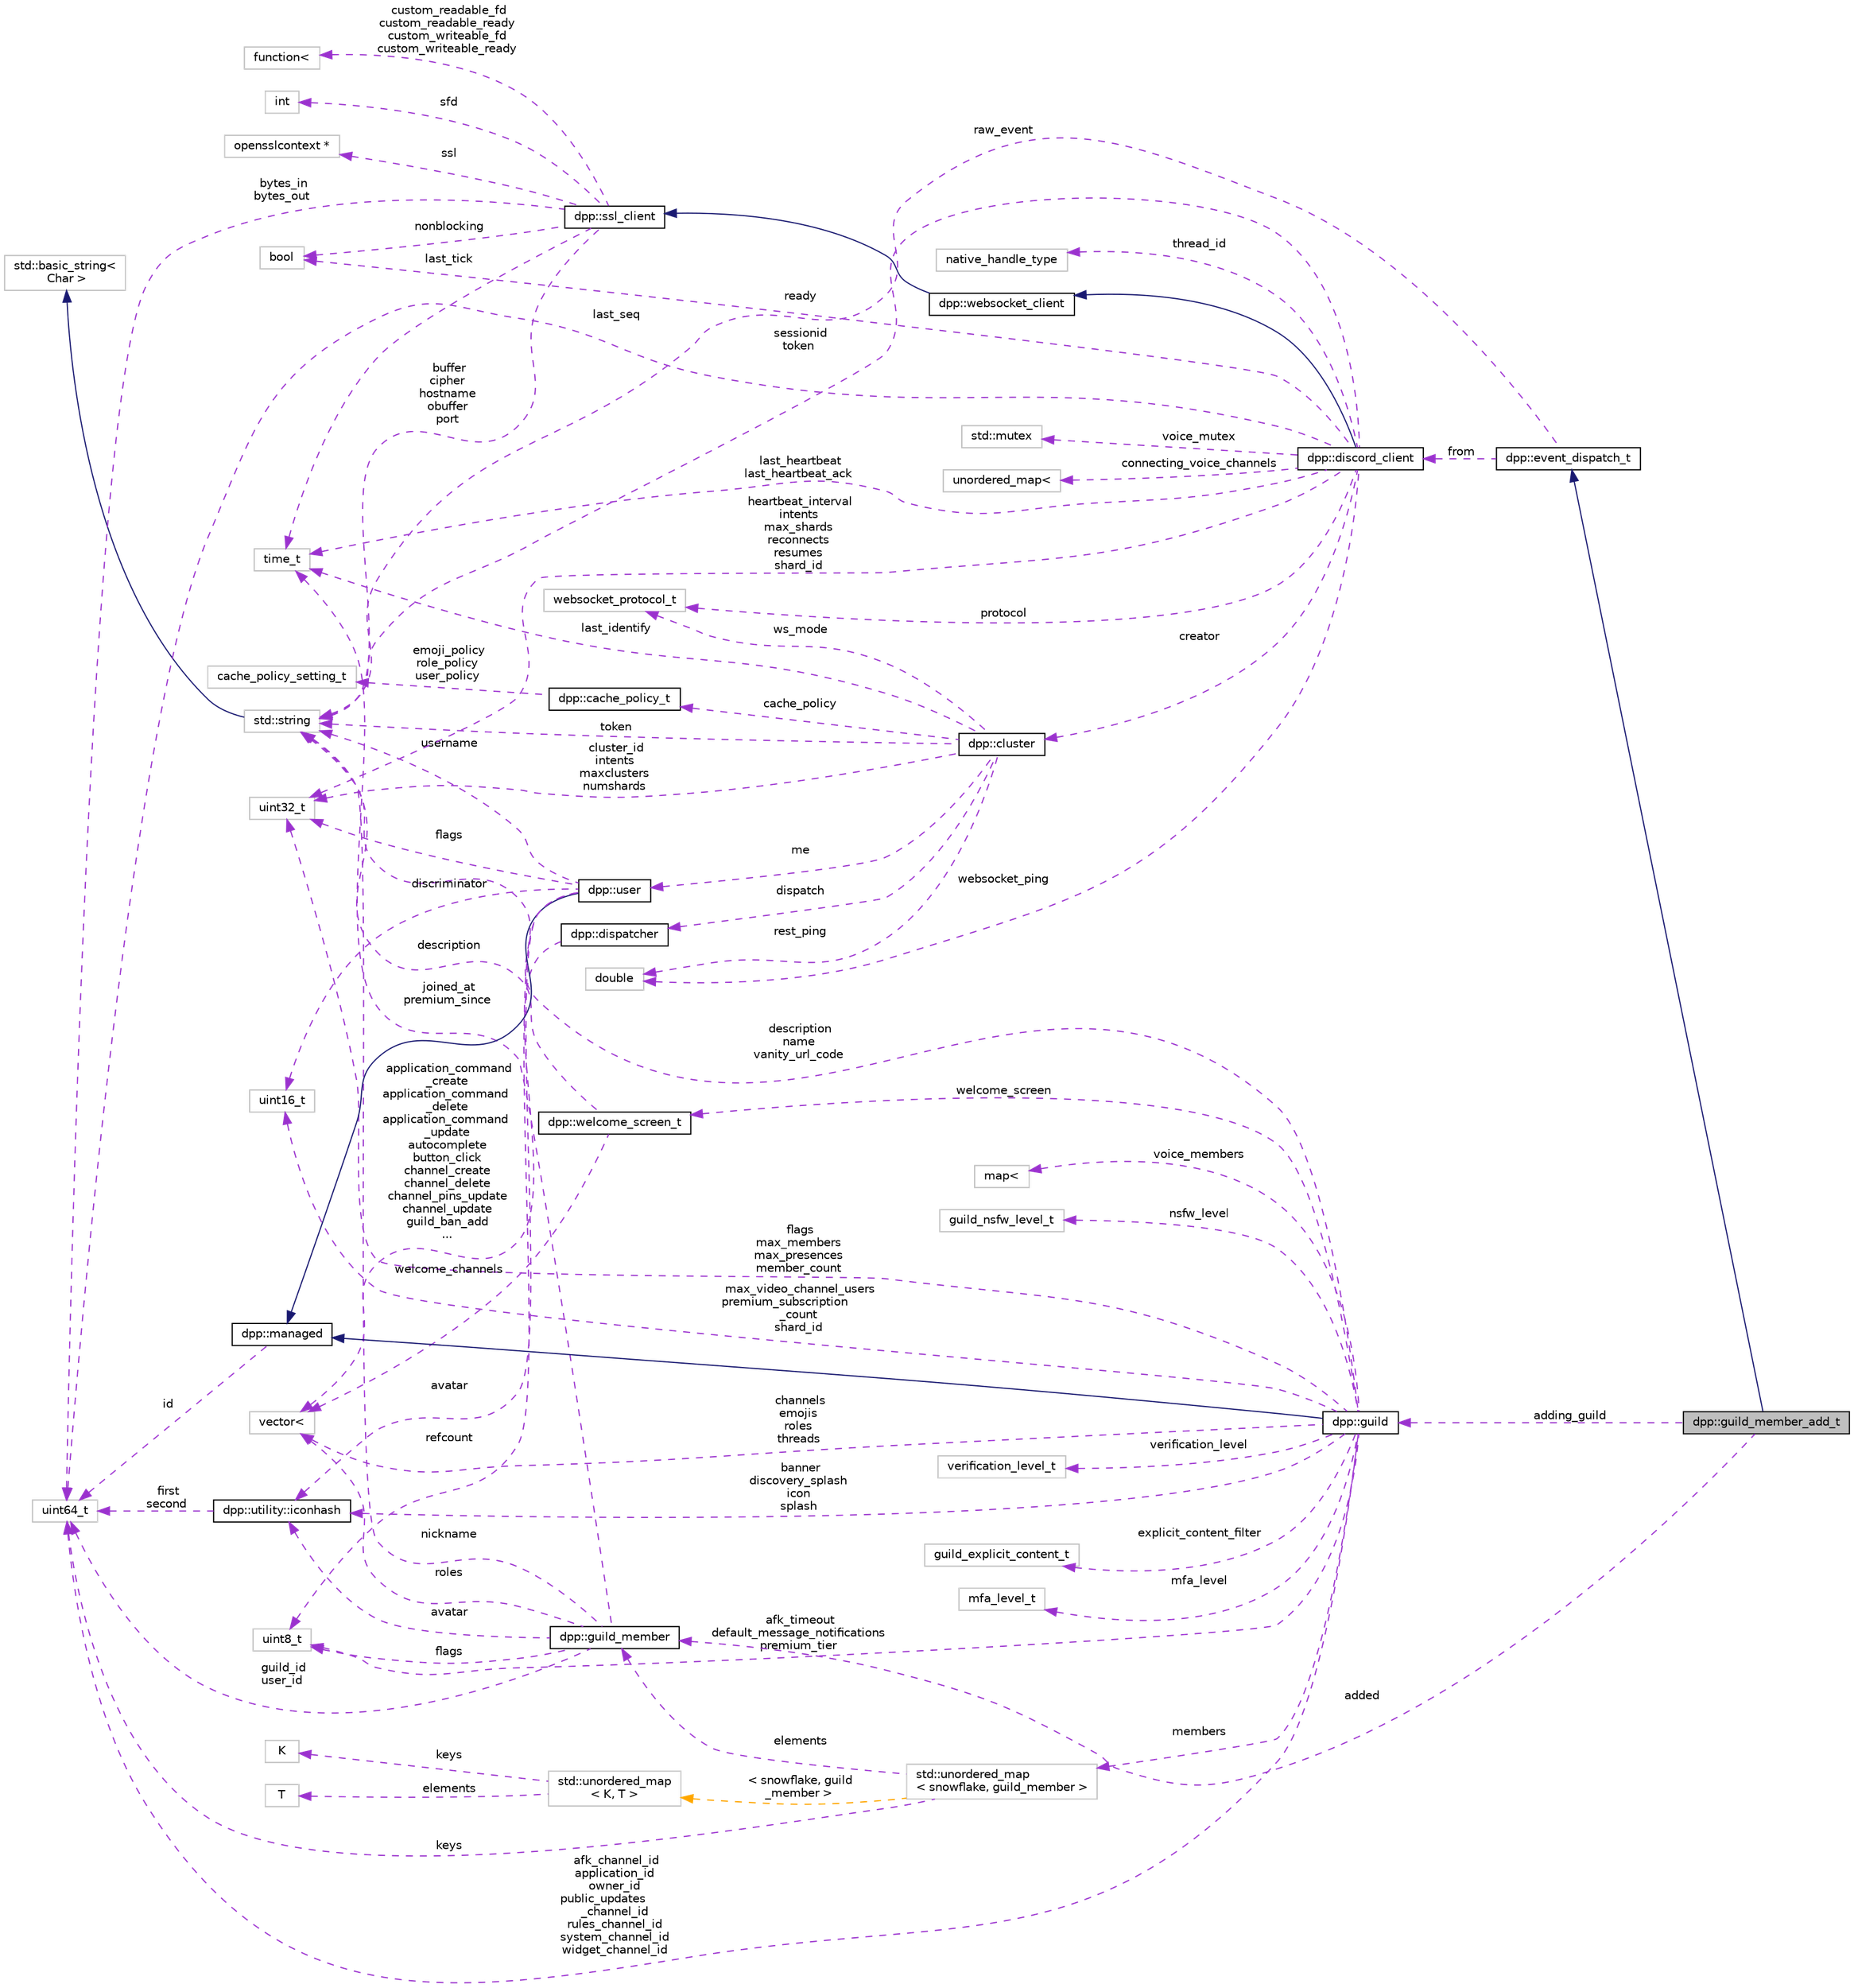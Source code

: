 digraph "dpp::guild_member_add_t"
{
 // INTERACTIVE_SVG=YES
 // LATEX_PDF_SIZE
  bgcolor="transparent";
  edge [fontname="Helvetica",fontsize="10",labelfontname="Helvetica",labelfontsize="10"];
  node [fontname="Helvetica",fontsize="10",shape=record];
  rankdir="LR";
  Node1 [label="dpp::guild_member_add_t",height=0.2,width=0.4,color="black", fillcolor="grey75", style="filled", fontcolor="black",tooltip="Guild member add."];
  Node2 -> Node1 [dir="back",color="midnightblue",fontsize="10",style="solid",fontname="Helvetica"];
  Node2 [label="dpp::event_dispatch_t",height=0.2,width=0.4,color="black",URL="$structdpp_1_1event__dispatch__t.html",tooltip="Base event parameter struct. Each event you receive from the library will have its parameter derived ..."];
  Node3 -> Node2 [dir="back",color="darkorchid3",fontsize="10",style="dashed",label=" raw_event" ,fontname="Helvetica"];
  Node3 [label="std::string",height=0.2,width=0.4,color="grey75",tooltip=" "];
  Node4 -> Node3 [dir="back",color="midnightblue",fontsize="10",style="solid",fontname="Helvetica"];
  Node4 [label="std::basic_string\<\l Char \>",height=0.2,width=0.4,color="grey75",tooltip=" "];
  Node5 -> Node2 [dir="back",color="darkorchid3",fontsize="10",style="dashed",label=" from" ,fontname="Helvetica"];
  Node5 [label="dpp::discord_client",height=0.2,width=0.4,color="black",URL="$classdpp_1_1discord__client.html",tooltip="Implements a discord client. Each discord_client connects to one shard and derives from a websocket c..."];
  Node6 -> Node5 [dir="back",color="midnightblue",fontsize="10",style="solid",fontname="Helvetica"];
  Node6 [label="dpp::websocket_client",height=0.2,width=0.4,color="black",URL="$classdpp_1_1websocket__client.html",tooltip="Implements a websocket client based on the SSL client."];
  Node7 -> Node6 [dir="back",color="midnightblue",fontsize="10",style="solid",fontname="Helvetica"];
  Node7 [label="dpp::ssl_client",height=0.2,width=0.4,color="black",URL="$classdpp_1_1ssl__client.html",tooltip="Implements a simple non-blocking SSL stream client."];
  Node3 -> Node7 [dir="back",color="darkorchid3",fontsize="10",style="dashed",label=" buffer\ncipher\nhostname\nobuffer\nport" ,fontname="Helvetica"];
  Node8 -> Node7 [dir="back",color="darkorchid3",fontsize="10",style="dashed",label=" nonblocking" ,fontname="Helvetica"];
  Node8 [label="bool",height=0.2,width=0.4,color="grey75",tooltip=" "];
  Node9 -> Node7 [dir="back",color="darkorchid3",fontsize="10",style="dashed",label=" sfd" ,fontname="Helvetica"];
  Node9 [label="int",height=0.2,width=0.4,color="grey75",tooltip=" "];
  Node10 -> Node7 [dir="back",color="darkorchid3",fontsize="10",style="dashed",label=" ssl" ,fontname="Helvetica"];
  Node10 [label="opensslcontext *",height=0.2,width=0.4,color="grey75",tooltip=" "];
  Node11 -> Node7 [dir="back",color="darkorchid3",fontsize="10",style="dashed",label=" last_tick" ,fontname="Helvetica"];
  Node11 [label="time_t",height=0.2,width=0.4,color="grey75",tooltip=" "];
  Node12 -> Node7 [dir="back",color="darkorchid3",fontsize="10",style="dashed",label=" bytes_in\nbytes_out" ,fontname="Helvetica"];
  Node12 [label="uint64_t",height=0.2,width=0.4,color="grey75",tooltip=" "];
  Node13 -> Node7 [dir="back",color="darkorchid3",fontsize="10",style="dashed",label=" custom_readable_fd\ncustom_readable_ready\ncustom_writeable_fd\ncustom_writeable_ready" ,fontname="Helvetica"];
  Node13 [label="function\<",height=0.2,width=0.4,color="grey75",tooltip=" "];
  Node14 -> Node5 [dir="back",color="darkorchid3",fontsize="10",style="dashed",label=" creator" ,fontname="Helvetica"];
  Node14 [label="dpp::cluster",height=0.2,width=0.4,color="black",URL="$classdpp_1_1cluster.html",tooltip="The cluster class represents a group of shards and a command queue for sending and receiving commands..."];
  Node3 -> Node14 [dir="back",color="darkorchid3",fontsize="10",style="dashed",label=" token" ,fontname="Helvetica"];
  Node11 -> Node14 [dir="back",color="darkorchid3",fontsize="10",style="dashed",label=" last_identify" ,fontname="Helvetica"];
  Node15 -> Node14 [dir="back",color="darkorchid3",fontsize="10",style="dashed",label=" cluster_id\nintents\nmaxclusters\nnumshards" ,fontname="Helvetica"];
  Node15 [label="uint32_t",height=0.2,width=0.4,color="grey75",tooltip=" "];
  Node16 -> Node14 [dir="back",color="darkorchid3",fontsize="10",style="dashed",label=" rest_ping" ,fontname="Helvetica"];
  Node16 [label="double",height=0.2,width=0.4,color="grey75",tooltip=" "];
  Node17 -> Node14 [dir="back",color="darkorchid3",fontsize="10",style="dashed",label=" dispatch" ,fontname="Helvetica"];
  Node17 [label="dpp::dispatcher",height=0.2,width=0.4,color="black",URL="$classdpp_1_1dispatcher.html",tooltip="The dispatcher class contains a set of std::functions representing hooked events that the user code i..."];
  Node18 -> Node17 [dir="back",color="darkorchid3",fontsize="10",style="dashed",label=" application_command\l_create\napplication_command\l_delete\napplication_command\l_update\nautocomplete\nbutton_click\nchannel_create\nchannel_delete\nchannel_pins_update\nchannel_update\nguild_ban_add\n..." ,fontname="Helvetica"];
  Node18 [label="vector\<",height=0.2,width=0.4,color="grey75",tooltip=" "];
  Node19 -> Node14 [dir="back",color="darkorchid3",fontsize="10",style="dashed",label=" me" ,fontname="Helvetica"];
  Node19 [label="dpp::user",height=0.2,width=0.4,color="black",URL="$classdpp_1_1user.html",tooltip="Represents a user on discord. May or may not be a member of a dpp::guild."];
  Node20 -> Node19 [dir="back",color="midnightblue",fontsize="10",style="solid",fontname="Helvetica"];
  Node20 [label="dpp::managed",height=0.2,width=0.4,color="black",URL="$classdpp_1_1managed.html",tooltip="The managed class is the base class for various types that can be stored in a cache that are identifi..."];
  Node12 -> Node20 [dir="back",color="darkorchid3",fontsize="10",style="dashed",label=" id" ,fontname="Helvetica"];
  Node3 -> Node19 [dir="back",color="darkorchid3",fontsize="10",style="dashed",label=" username" ,fontname="Helvetica"];
  Node21 -> Node19 [dir="back",color="darkorchid3",fontsize="10",style="dashed",label=" discriminator" ,fontname="Helvetica"];
  Node21 [label="uint16_t",height=0.2,width=0.4,color="grey75",tooltip=" "];
  Node22 -> Node19 [dir="back",color="darkorchid3",fontsize="10",style="dashed",label=" avatar" ,fontname="Helvetica"];
  Node22 [label="dpp::utility::iconhash",height=0.2,width=0.4,color="black",URL="$structdpp_1_1utility_1_1iconhash.html",tooltip="Store a 128 bit icon hash (profile picture, server icon etc) as a 128 bit binary value made of two ui..."];
  Node12 -> Node22 [dir="back",color="darkorchid3",fontsize="10",style="dashed",label=" first\nsecond" ,fontname="Helvetica"];
  Node15 -> Node19 [dir="back",color="darkorchid3",fontsize="10",style="dashed",label=" flags" ,fontname="Helvetica"];
  Node23 -> Node19 [dir="back",color="darkorchid3",fontsize="10",style="dashed",label=" refcount" ,fontname="Helvetica"];
  Node23 [label="uint8_t",height=0.2,width=0.4,color="grey75",tooltip=" "];
  Node24 -> Node14 [dir="back",color="darkorchid3",fontsize="10",style="dashed",label=" cache_policy" ,fontname="Helvetica"];
  Node24 [label="dpp::cache_policy_t",height=0.2,width=0.4,color="black",URL="$structdpp_1_1cache__policy__t.html",tooltip="Represents the caching policy of the cluster."];
  Node25 -> Node24 [dir="back",color="darkorchid3",fontsize="10",style="dashed",label=" emoji_policy\nrole_policy\nuser_policy" ,fontname="Helvetica"];
  Node25 [label="cache_policy_setting_t",height=0.2,width=0.4,color="grey75",tooltip=" "];
  Node26 -> Node14 [dir="back",color="darkorchid3",fontsize="10",style="dashed",label=" ws_mode" ,fontname="Helvetica"];
  Node26 [label="websocket_protocol_t",height=0.2,width=0.4,color="grey75",tooltip=" "];
  Node15 -> Node5 [dir="back",color="darkorchid3",fontsize="10",style="dashed",label=" heartbeat_interval\nintents\nmax_shards\nreconnects\nresumes\nshard_id" ,fontname="Helvetica"];
  Node11 -> Node5 [dir="back",color="darkorchid3",fontsize="10",style="dashed",label=" last_heartbeat\nlast_heartbeat_ack" ,fontname="Helvetica"];
  Node27 -> Node5 [dir="back",color="darkorchid3",fontsize="10",style="dashed",label=" thread_id" ,fontname="Helvetica"];
  Node27 [label="native_handle_type",height=0.2,width=0.4,color="grey75",tooltip=" "];
  Node12 -> Node5 [dir="back",color="darkorchid3",fontsize="10",style="dashed",label=" last_seq" ,fontname="Helvetica"];
  Node3 -> Node5 [dir="back",color="darkorchid3",fontsize="10",style="dashed",label=" sessionid\ntoken" ,fontname="Helvetica"];
  Node28 -> Node5 [dir="back",color="darkorchid3",fontsize="10",style="dashed",label=" voice_mutex" ,fontname="Helvetica"];
  Node28 [label="std::mutex",height=0.2,width=0.4,color="grey75",tooltip=" "];
  Node16 -> Node5 [dir="back",color="darkorchid3",fontsize="10",style="dashed",label=" websocket_ping" ,fontname="Helvetica"];
  Node8 -> Node5 [dir="back",color="darkorchid3",fontsize="10",style="dashed",label=" ready" ,fontname="Helvetica"];
  Node26 -> Node5 [dir="back",color="darkorchid3",fontsize="10",style="dashed",label=" protocol" ,fontname="Helvetica"];
  Node29 -> Node5 [dir="back",color="darkorchid3",fontsize="10",style="dashed",label=" connecting_voice_channels" ,fontname="Helvetica"];
  Node29 [label="unordered_map\<",height=0.2,width=0.4,color="grey75",tooltip=" "];
  Node30 -> Node1 [dir="back",color="darkorchid3",fontsize="10",style="dashed",label=" adding_guild" ,fontname="Helvetica"];
  Node30 [label="dpp::guild",height=0.2,width=0.4,color="black",URL="$classdpp_1_1guild.html",tooltip="Represents a guild on Discord (AKA a server)"];
  Node20 -> Node30 [dir="back",color="midnightblue",fontsize="10",style="solid",fontname="Helvetica"];
  Node21 -> Node30 [dir="back",color="darkorchid3",fontsize="10",style="dashed",label=" max_video_channel_users\npremium_subscription\l_count\nshard_id" ,fontname="Helvetica"];
  Node15 -> Node30 [dir="back",color="darkorchid3",fontsize="10",style="dashed",label=" flags\nmax_members\nmax_presences\nmember_count" ,fontname="Helvetica"];
  Node3 -> Node30 [dir="back",color="darkorchid3",fontsize="10",style="dashed",label=" description\nname\nvanity_url_code" ,fontname="Helvetica"];
  Node22 -> Node30 [dir="back",color="darkorchid3",fontsize="10",style="dashed",label=" banner\ndiscovery_splash\nicon\nsplash" ,fontname="Helvetica"];
  Node12 -> Node30 [dir="back",color="darkorchid3",fontsize="10",style="dashed",label=" afk_channel_id\napplication_id\nowner_id\npublic_updates\l_channel_id\nrules_channel_id\nsystem_channel_id\nwidget_channel_id" ,fontname="Helvetica"];
  Node23 -> Node30 [dir="back",color="darkorchid3",fontsize="10",style="dashed",label=" afk_timeout\ndefault_message_notifications\npremium_tier" ,fontname="Helvetica"];
  Node31 -> Node30 [dir="back",color="darkorchid3",fontsize="10",style="dashed",label=" verification_level" ,fontname="Helvetica"];
  Node31 [label="verification_level_t",height=0.2,width=0.4,color="grey75",tooltip=" "];
  Node32 -> Node30 [dir="back",color="darkorchid3",fontsize="10",style="dashed",label=" explicit_content_filter" ,fontname="Helvetica"];
  Node32 [label="guild_explicit_content_t",height=0.2,width=0.4,color="grey75",tooltip=" "];
  Node33 -> Node30 [dir="back",color="darkorchid3",fontsize="10",style="dashed",label=" mfa_level" ,fontname="Helvetica"];
  Node33 [label="mfa_level_t",height=0.2,width=0.4,color="grey75",tooltip=" "];
  Node18 -> Node30 [dir="back",color="darkorchid3",fontsize="10",style="dashed",label=" channels\nemojis\nroles\nthreads" ,fontname="Helvetica"];
  Node34 -> Node30 [dir="back",color="darkorchid3",fontsize="10",style="dashed",label=" members" ,fontname="Helvetica"];
  Node34 [label="std::unordered_map\l\< snowflake, guild_member \>",height=0.2,width=0.4,color="grey75",tooltip=" "];
  Node12 -> Node34 [dir="back",color="darkorchid3",fontsize="10",style="dashed",label=" keys" ,fontname="Helvetica"];
  Node35 -> Node34 [dir="back",color="darkorchid3",fontsize="10",style="dashed",label=" elements" ,fontname="Helvetica"];
  Node35 [label="dpp::guild_member",height=0.2,width=0.4,color="black",URL="$classdpp_1_1guild__member.html",tooltip="Represents dpp::user membership upon a dpp::guild. This contains the user's nickname,..."];
  Node3 -> Node35 [dir="back",color="darkorchid3",fontsize="10",style="dashed",label=" nickname" ,fontname="Helvetica"];
  Node12 -> Node35 [dir="back",color="darkorchid3",fontsize="10",style="dashed",label=" guild_id\nuser_id" ,fontname="Helvetica"];
  Node18 -> Node35 [dir="back",color="darkorchid3",fontsize="10",style="dashed",label=" roles" ,fontname="Helvetica"];
  Node11 -> Node35 [dir="back",color="darkorchid3",fontsize="10",style="dashed",label=" joined_at\npremium_since" ,fontname="Helvetica"];
  Node23 -> Node35 [dir="back",color="darkorchid3",fontsize="10",style="dashed",label=" flags" ,fontname="Helvetica"];
  Node22 -> Node35 [dir="back",color="darkorchid3",fontsize="10",style="dashed",label=" avatar" ,fontname="Helvetica"];
  Node36 -> Node34 [dir="back",color="orange",fontsize="10",style="dashed",label=" \< snowflake, guild\l_member \>" ,fontname="Helvetica"];
  Node36 [label="std::unordered_map\l\< K, T \>",height=0.2,width=0.4,color="grey75",tooltip=" "];
  Node37 -> Node36 [dir="back",color="darkorchid3",fontsize="10",style="dashed",label=" keys" ,fontname="Helvetica"];
  Node37 [label="K",height=0.2,width=0.4,color="grey75",tooltip=" "];
  Node38 -> Node36 [dir="back",color="darkorchid3",fontsize="10",style="dashed",label=" elements" ,fontname="Helvetica"];
  Node38 [label="T",height=0.2,width=0.4,color="grey75",tooltip=" "];
  Node39 -> Node30 [dir="back",color="darkorchid3",fontsize="10",style="dashed",label=" voice_members" ,fontname="Helvetica"];
  Node39 [label="map\<",height=0.2,width=0.4,color="grey75",tooltip=" "];
  Node40 -> Node30 [dir="back",color="darkorchid3",fontsize="10",style="dashed",label=" welcome_screen" ,fontname="Helvetica"];
  Node40 [label="dpp::welcome_screen_t",height=0.2,width=0.4,color="black",URL="$structdpp_1_1welcome__screen__t.html",tooltip="Defines a server's welcome screen."];
  Node3 -> Node40 [dir="back",color="darkorchid3",fontsize="10",style="dashed",label=" description" ,fontname="Helvetica"];
  Node18 -> Node40 [dir="back",color="darkorchid3",fontsize="10",style="dashed",label=" welcome_channels" ,fontname="Helvetica"];
  Node41 -> Node30 [dir="back",color="darkorchid3",fontsize="10",style="dashed",label=" nsfw_level" ,fontname="Helvetica"];
  Node41 [label="guild_nsfw_level_t",height=0.2,width=0.4,color="grey75",tooltip=" "];
  Node35 -> Node1 [dir="back",color="darkorchid3",fontsize="10",style="dashed",label=" added" ,fontname="Helvetica"];
}
